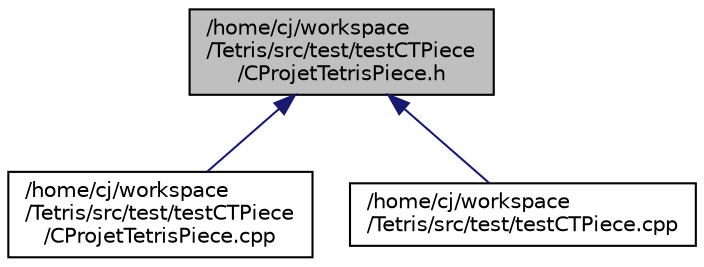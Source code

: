 digraph "/home/cj/workspace/Tetris/src/test/testCTPiece/CProjetTetrisPiece.h"
{
  edge [fontname="Helvetica",fontsize="10",labelfontname="Helvetica",labelfontsize="10"];
  node [fontname="Helvetica",fontsize="10",shape=record];
  Node1 [label="/home/cj/workspace\l/Tetris/src/test/testCTPiece\l/CProjetTetrisPiece.h",height=0.2,width=0.4,color="black", fillcolor="grey75", style="filled" fontcolor="black"];
  Node1 -> Node2 [dir="back",color="midnightblue",fontsize="10",style="solid",fontname="Helvetica"];
  Node2 [label="/home/cj/workspace\l/Tetris/src/test/testCTPiece\l/CProjetTetrisPiece.cpp",height=0.2,width=0.4,color="black", fillcolor="white", style="filled",URL="$test_c_t_piece_2_c_projet_tetris_piece_8cpp.html"];
  Node1 -> Node3 [dir="back",color="midnightblue",fontsize="10",style="solid",fontname="Helvetica"];
  Node3 [label="/home/cj/workspace\l/Tetris/src/test/testCTPiece.cpp",height=0.2,width=0.4,color="black", fillcolor="white", style="filled",URL="$test_c_t_piece_8cpp.html"];
}
